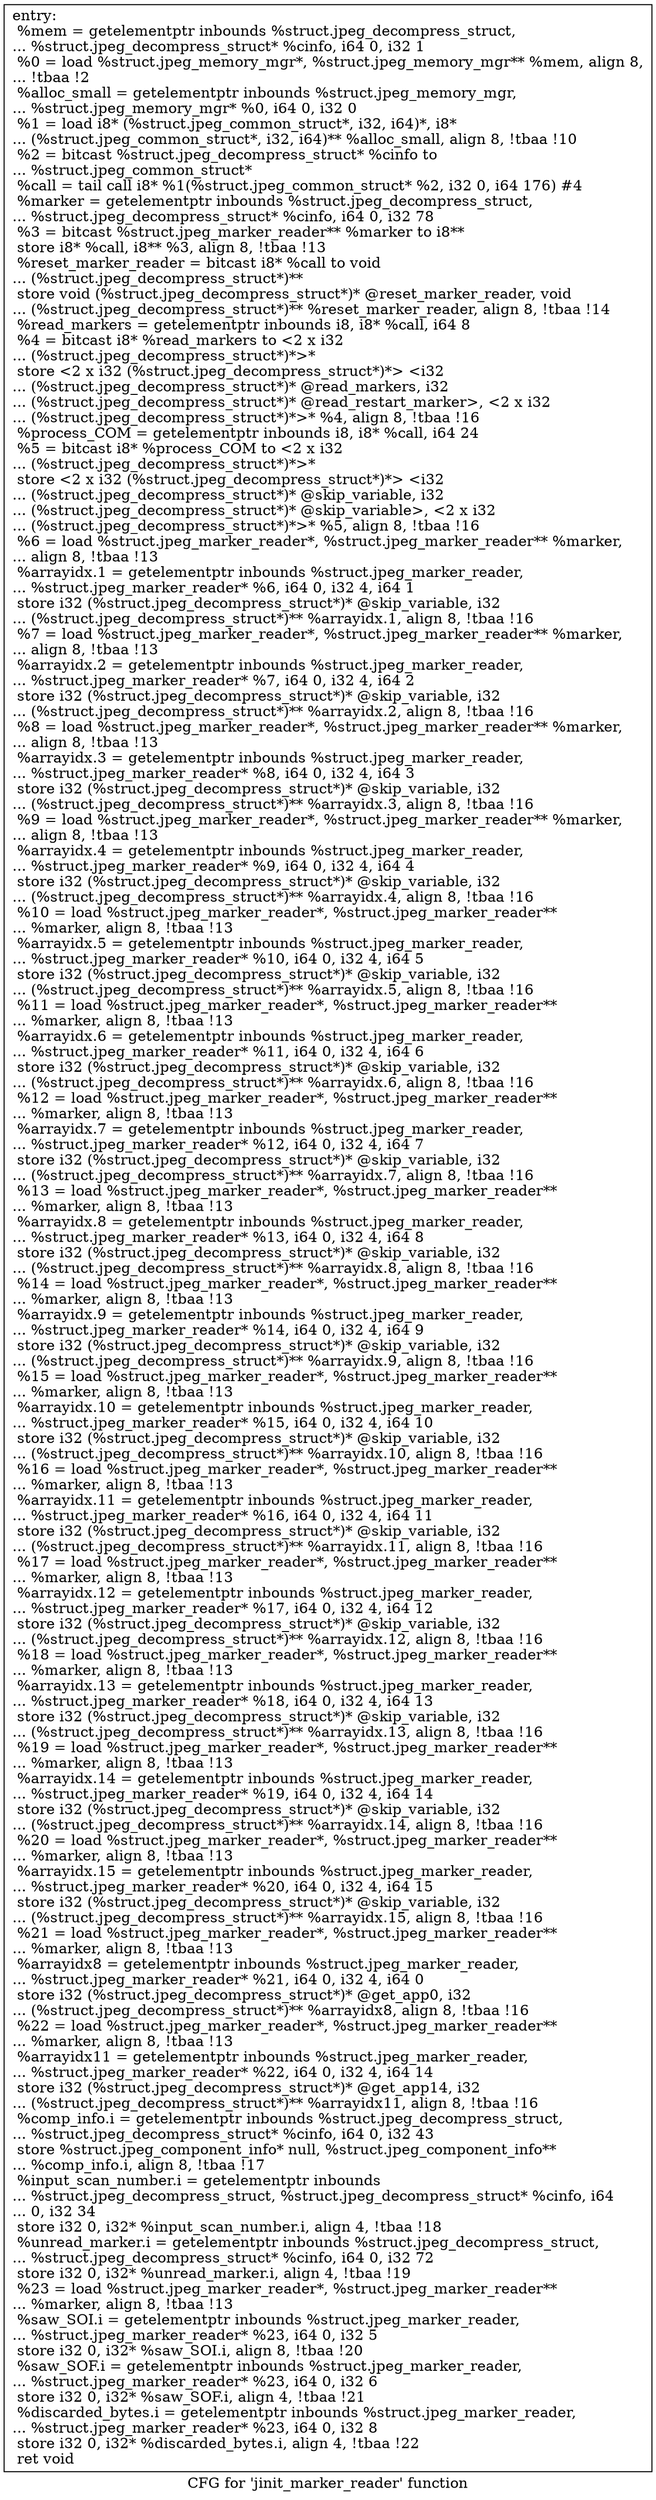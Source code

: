 digraph "CFG for 'jinit_marker_reader' function" {
	label="CFG for 'jinit_marker_reader' function";

	Node0x691dc50 [shape=record,label="{entry:\l  %mem = getelementptr inbounds %struct.jpeg_decompress_struct,\l... %struct.jpeg_decompress_struct* %cinfo, i64 0, i32 1\l  %0 = load %struct.jpeg_memory_mgr*, %struct.jpeg_memory_mgr** %mem, align 8,\l... !tbaa !2\l  %alloc_small = getelementptr inbounds %struct.jpeg_memory_mgr,\l... %struct.jpeg_memory_mgr* %0, i64 0, i32 0\l  %1 = load i8* (%struct.jpeg_common_struct*, i32, i64)*, i8*\l... (%struct.jpeg_common_struct*, i32, i64)** %alloc_small, align 8, !tbaa !10\l  %2 = bitcast %struct.jpeg_decompress_struct* %cinfo to\l... %struct.jpeg_common_struct*\l  %call = tail call i8* %1(%struct.jpeg_common_struct* %2, i32 0, i64 176) #4\l  %marker = getelementptr inbounds %struct.jpeg_decompress_struct,\l... %struct.jpeg_decompress_struct* %cinfo, i64 0, i32 78\l  %3 = bitcast %struct.jpeg_marker_reader** %marker to i8**\l  store i8* %call, i8** %3, align 8, !tbaa !13\l  %reset_marker_reader = bitcast i8* %call to void\l... (%struct.jpeg_decompress_struct*)**\l  store void (%struct.jpeg_decompress_struct*)* @reset_marker_reader, void\l... (%struct.jpeg_decompress_struct*)** %reset_marker_reader, align 8, !tbaa !14\l  %read_markers = getelementptr inbounds i8, i8* %call, i64 8\l  %4 = bitcast i8* %read_markers to \<2 x i32\l... (%struct.jpeg_decompress_struct*)*\>*\l  store \<2 x i32 (%struct.jpeg_decompress_struct*)*\> \<i32\l... (%struct.jpeg_decompress_struct*)* @read_markers, i32\l... (%struct.jpeg_decompress_struct*)* @read_restart_marker\>, \<2 x i32\l... (%struct.jpeg_decompress_struct*)*\>* %4, align 8, !tbaa !16\l  %process_COM = getelementptr inbounds i8, i8* %call, i64 24\l  %5 = bitcast i8* %process_COM to \<2 x i32\l... (%struct.jpeg_decompress_struct*)*\>*\l  store \<2 x i32 (%struct.jpeg_decompress_struct*)*\> \<i32\l... (%struct.jpeg_decompress_struct*)* @skip_variable, i32\l... (%struct.jpeg_decompress_struct*)* @skip_variable\>, \<2 x i32\l... (%struct.jpeg_decompress_struct*)*\>* %5, align 8, !tbaa !16\l  %6 = load %struct.jpeg_marker_reader*, %struct.jpeg_marker_reader** %marker,\l... align 8, !tbaa !13\l  %arrayidx.1 = getelementptr inbounds %struct.jpeg_marker_reader,\l... %struct.jpeg_marker_reader* %6, i64 0, i32 4, i64 1\l  store i32 (%struct.jpeg_decompress_struct*)* @skip_variable, i32\l... (%struct.jpeg_decompress_struct*)** %arrayidx.1, align 8, !tbaa !16\l  %7 = load %struct.jpeg_marker_reader*, %struct.jpeg_marker_reader** %marker,\l... align 8, !tbaa !13\l  %arrayidx.2 = getelementptr inbounds %struct.jpeg_marker_reader,\l... %struct.jpeg_marker_reader* %7, i64 0, i32 4, i64 2\l  store i32 (%struct.jpeg_decompress_struct*)* @skip_variable, i32\l... (%struct.jpeg_decompress_struct*)** %arrayidx.2, align 8, !tbaa !16\l  %8 = load %struct.jpeg_marker_reader*, %struct.jpeg_marker_reader** %marker,\l... align 8, !tbaa !13\l  %arrayidx.3 = getelementptr inbounds %struct.jpeg_marker_reader,\l... %struct.jpeg_marker_reader* %8, i64 0, i32 4, i64 3\l  store i32 (%struct.jpeg_decompress_struct*)* @skip_variable, i32\l... (%struct.jpeg_decompress_struct*)** %arrayidx.3, align 8, !tbaa !16\l  %9 = load %struct.jpeg_marker_reader*, %struct.jpeg_marker_reader** %marker,\l... align 8, !tbaa !13\l  %arrayidx.4 = getelementptr inbounds %struct.jpeg_marker_reader,\l... %struct.jpeg_marker_reader* %9, i64 0, i32 4, i64 4\l  store i32 (%struct.jpeg_decompress_struct*)* @skip_variable, i32\l... (%struct.jpeg_decompress_struct*)** %arrayidx.4, align 8, !tbaa !16\l  %10 = load %struct.jpeg_marker_reader*, %struct.jpeg_marker_reader**\l... %marker, align 8, !tbaa !13\l  %arrayidx.5 = getelementptr inbounds %struct.jpeg_marker_reader,\l... %struct.jpeg_marker_reader* %10, i64 0, i32 4, i64 5\l  store i32 (%struct.jpeg_decompress_struct*)* @skip_variable, i32\l... (%struct.jpeg_decompress_struct*)** %arrayidx.5, align 8, !tbaa !16\l  %11 = load %struct.jpeg_marker_reader*, %struct.jpeg_marker_reader**\l... %marker, align 8, !tbaa !13\l  %arrayidx.6 = getelementptr inbounds %struct.jpeg_marker_reader,\l... %struct.jpeg_marker_reader* %11, i64 0, i32 4, i64 6\l  store i32 (%struct.jpeg_decompress_struct*)* @skip_variable, i32\l... (%struct.jpeg_decompress_struct*)** %arrayidx.6, align 8, !tbaa !16\l  %12 = load %struct.jpeg_marker_reader*, %struct.jpeg_marker_reader**\l... %marker, align 8, !tbaa !13\l  %arrayidx.7 = getelementptr inbounds %struct.jpeg_marker_reader,\l... %struct.jpeg_marker_reader* %12, i64 0, i32 4, i64 7\l  store i32 (%struct.jpeg_decompress_struct*)* @skip_variable, i32\l... (%struct.jpeg_decompress_struct*)** %arrayidx.7, align 8, !tbaa !16\l  %13 = load %struct.jpeg_marker_reader*, %struct.jpeg_marker_reader**\l... %marker, align 8, !tbaa !13\l  %arrayidx.8 = getelementptr inbounds %struct.jpeg_marker_reader,\l... %struct.jpeg_marker_reader* %13, i64 0, i32 4, i64 8\l  store i32 (%struct.jpeg_decompress_struct*)* @skip_variable, i32\l... (%struct.jpeg_decompress_struct*)** %arrayidx.8, align 8, !tbaa !16\l  %14 = load %struct.jpeg_marker_reader*, %struct.jpeg_marker_reader**\l... %marker, align 8, !tbaa !13\l  %arrayidx.9 = getelementptr inbounds %struct.jpeg_marker_reader,\l... %struct.jpeg_marker_reader* %14, i64 0, i32 4, i64 9\l  store i32 (%struct.jpeg_decompress_struct*)* @skip_variable, i32\l... (%struct.jpeg_decompress_struct*)** %arrayidx.9, align 8, !tbaa !16\l  %15 = load %struct.jpeg_marker_reader*, %struct.jpeg_marker_reader**\l... %marker, align 8, !tbaa !13\l  %arrayidx.10 = getelementptr inbounds %struct.jpeg_marker_reader,\l... %struct.jpeg_marker_reader* %15, i64 0, i32 4, i64 10\l  store i32 (%struct.jpeg_decompress_struct*)* @skip_variable, i32\l... (%struct.jpeg_decompress_struct*)** %arrayidx.10, align 8, !tbaa !16\l  %16 = load %struct.jpeg_marker_reader*, %struct.jpeg_marker_reader**\l... %marker, align 8, !tbaa !13\l  %arrayidx.11 = getelementptr inbounds %struct.jpeg_marker_reader,\l... %struct.jpeg_marker_reader* %16, i64 0, i32 4, i64 11\l  store i32 (%struct.jpeg_decompress_struct*)* @skip_variable, i32\l... (%struct.jpeg_decompress_struct*)** %arrayidx.11, align 8, !tbaa !16\l  %17 = load %struct.jpeg_marker_reader*, %struct.jpeg_marker_reader**\l... %marker, align 8, !tbaa !13\l  %arrayidx.12 = getelementptr inbounds %struct.jpeg_marker_reader,\l... %struct.jpeg_marker_reader* %17, i64 0, i32 4, i64 12\l  store i32 (%struct.jpeg_decompress_struct*)* @skip_variable, i32\l... (%struct.jpeg_decompress_struct*)** %arrayidx.12, align 8, !tbaa !16\l  %18 = load %struct.jpeg_marker_reader*, %struct.jpeg_marker_reader**\l... %marker, align 8, !tbaa !13\l  %arrayidx.13 = getelementptr inbounds %struct.jpeg_marker_reader,\l... %struct.jpeg_marker_reader* %18, i64 0, i32 4, i64 13\l  store i32 (%struct.jpeg_decompress_struct*)* @skip_variable, i32\l... (%struct.jpeg_decompress_struct*)** %arrayidx.13, align 8, !tbaa !16\l  %19 = load %struct.jpeg_marker_reader*, %struct.jpeg_marker_reader**\l... %marker, align 8, !tbaa !13\l  %arrayidx.14 = getelementptr inbounds %struct.jpeg_marker_reader,\l... %struct.jpeg_marker_reader* %19, i64 0, i32 4, i64 14\l  store i32 (%struct.jpeg_decompress_struct*)* @skip_variable, i32\l... (%struct.jpeg_decompress_struct*)** %arrayidx.14, align 8, !tbaa !16\l  %20 = load %struct.jpeg_marker_reader*, %struct.jpeg_marker_reader**\l... %marker, align 8, !tbaa !13\l  %arrayidx.15 = getelementptr inbounds %struct.jpeg_marker_reader,\l... %struct.jpeg_marker_reader* %20, i64 0, i32 4, i64 15\l  store i32 (%struct.jpeg_decompress_struct*)* @skip_variable, i32\l... (%struct.jpeg_decompress_struct*)** %arrayidx.15, align 8, !tbaa !16\l  %21 = load %struct.jpeg_marker_reader*, %struct.jpeg_marker_reader**\l... %marker, align 8, !tbaa !13\l  %arrayidx8 = getelementptr inbounds %struct.jpeg_marker_reader,\l... %struct.jpeg_marker_reader* %21, i64 0, i32 4, i64 0\l  store i32 (%struct.jpeg_decompress_struct*)* @get_app0, i32\l... (%struct.jpeg_decompress_struct*)** %arrayidx8, align 8, !tbaa !16\l  %22 = load %struct.jpeg_marker_reader*, %struct.jpeg_marker_reader**\l... %marker, align 8, !tbaa !13\l  %arrayidx11 = getelementptr inbounds %struct.jpeg_marker_reader,\l... %struct.jpeg_marker_reader* %22, i64 0, i32 4, i64 14\l  store i32 (%struct.jpeg_decompress_struct*)* @get_app14, i32\l... (%struct.jpeg_decompress_struct*)** %arrayidx11, align 8, !tbaa !16\l  %comp_info.i = getelementptr inbounds %struct.jpeg_decompress_struct,\l... %struct.jpeg_decompress_struct* %cinfo, i64 0, i32 43\l  store %struct.jpeg_component_info* null, %struct.jpeg_component_info**\l... %comp_info.i, align 8, !tbaa !17\l  %input_scan_number.i = getelementptr inbounds\l... %struct.jpeg_decompress_struct, %struct.jpeg_decompress_struct* %cinfo, i64\l... 0, i32 34\l  store i32 0, i32* %input_scan_number.i, align 4, !tbaa !18\l  %unread_marker.i = getelementptr inbounds %struct.jpeg_decompress_struct,\l... %struct.jpeg_decompress_struct* %cinfo, i64 0, i32 72\l  store i32 0, i32* %unread_marker.i, align 4, !tbaa !19\l  %23 = load %struct.jpeg_marker_reader*, %struct.jpeg_marker_reader**\l... %marker, align 8, !tbaa !13\l  %saw_SOI.i = getelementptr inbounds %struct.jpeg_marker_reader,\l... %struct.jpeg_marker_reader* %23, i64 0, i32 5\l  store i32 0, i32* %saw_SOI.i, align 8, !tbaa !20\l  %saw_SOF.i = getelementptr inbounds %struct.jpeg_marker_reader,\l... %struct.jpeg_marker_reader* %23, i64 0, i32 6\l  store i32 0, i32* %saw_SOF.i, align 4, !tbaa !21\l  %discarded_bytes.i = getelementptr inbounds %struct.jpeg_marker_reader,\l... %struct.jpeg_marker_reader* %23, i64 0, i32 8\l  store i32 0, i32* %discarded_bytes.i, align 4, !tbaa !22\l  ret void\l}"];
}
